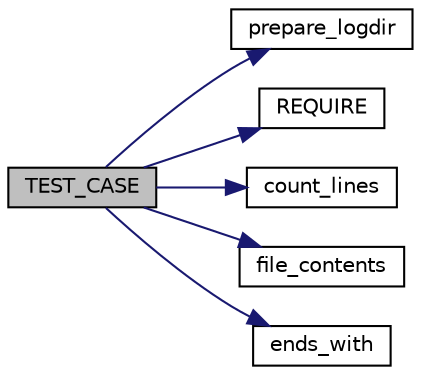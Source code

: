 digraph "TEST_CASE"
{
  edge [fontname="Helvetica",fontsize="10",labelfontname="Helvetica",labelfontsize="10"];
  node [fontname="Helvetica",fontsize="10",shape=record];
  rankdir="LR";
  Node1 [label="TEST_CASE",height=0.2,width=0.4,color="black", fillcolor="grey75", style="filled" fontcolor="black"];
  Node1 -> Node2 [color="midnightblue",fontsize="10",style="solid",fontname="Helvetica"];
  Node2 [label="prepare_logdir",height=0.2,width=0.4,color="black", fillcolor="white", style="filled",URL="$latency_8cpp.html#a2b5b3745d36c269b878e592c2fa801cb"];
  Node1 -> Node3 [color="midnightblue",fontsize="10",style="solid",fontname="Helvetica"];
  Node3 [label="REQUIRE",height=0.2,width=0.4,color="black", fillcolor="white", style="filled",URL="$test__async_8cpp.html#a718a86d305aefbb94ca0f0568b6f9145"];
  Node1 -> Node4 [color="midnightblue",fontsize="10",style="solid",fontname="Helvetica"];
  Node4 [label="count_lines",height=0.2,width=0.4,color="black", fillcolor="white", style="filled",URL="$async__bench_8cpp.html#a6729b5c59b0e398b79fd37ec206969c1"];
  Node1 -> Node5 [color="midnightblue",fontsize="10",style="solid",fontname="Helvetica"];
  Node5 [label="file_contents",height=0.2,width=0.4,color="black", fillcolor="white", style="filled",URL="$utils_8cpp.html#a1a0b65e2f68f54594ead488235ec260a"];
  Node1 -> Node6 [color="midnightblue",fontsize="10",style="solid",fontname="Helvetica"];
  Node6 [label="ends_with",height=0.2,width=0.4,color="black", fillcolor="white", style="filled",URL="$utils_8cpp.html#aff875062104f1676411c5f9ae67d6354"];
}
